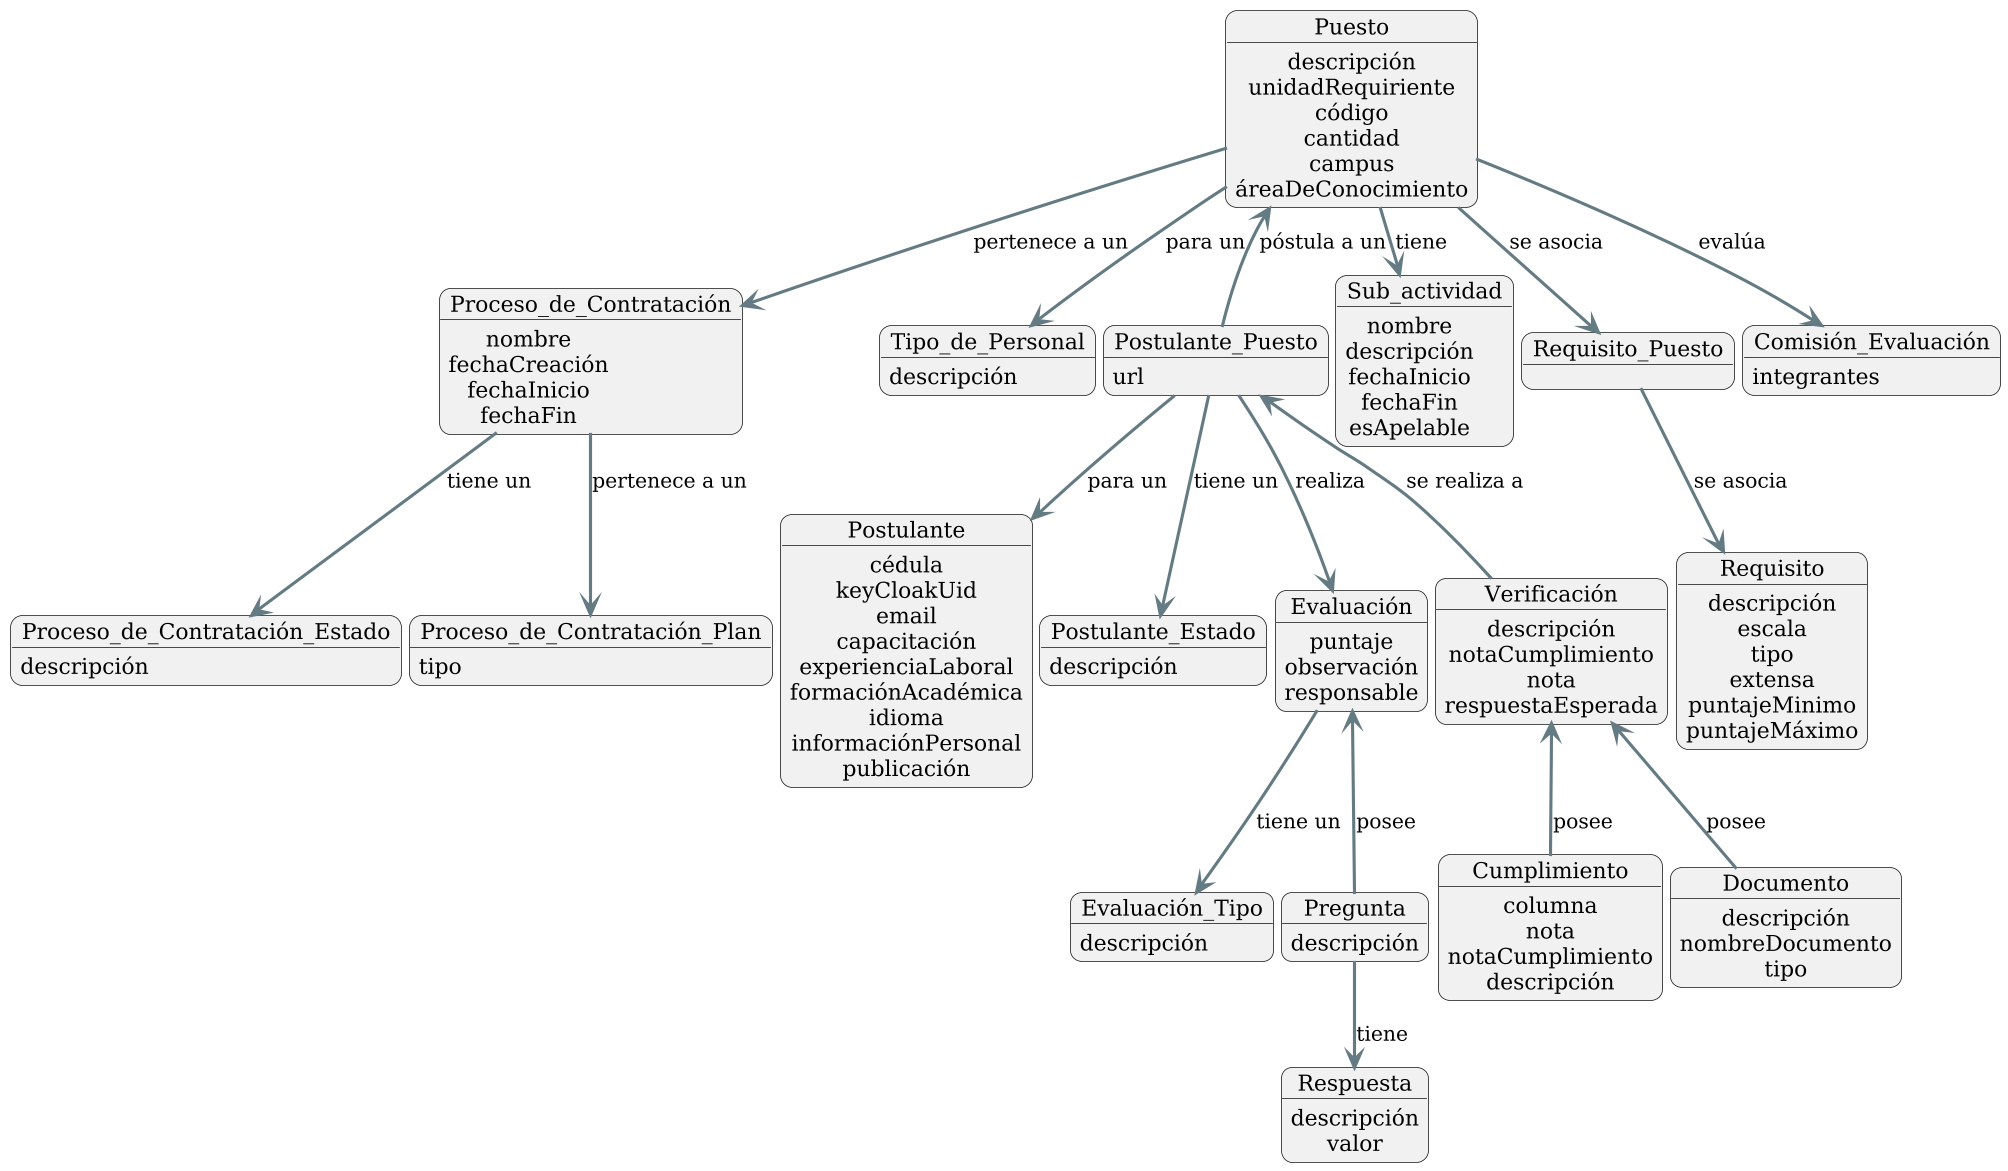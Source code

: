@startuml
!theme sunlust
skinparam backgroundColor #FFFFFF
skinparam NodeSep 5
skinparam RankSep 25
skinparam Padding 0
skinparam dpi 150

top to bottom direction

object Puesto {
  descripción
  unidadRequiriente
  código
  cantidad
  campus
  áreaDeConocimiento
}

object Proceso_de_Contratación {
  nombre
  fechaCreación
  fechaInicio
  fechaFin
}

object Proceso_de_Contratación_Estado {
  descripción
}

object Proceso_de_Contratación_Plan {
  tipo
}

object Tipo_de_Personal {
  descripción
}

object Postulante_Puesto {
  url
}

object Postulante {
  cédula
  keyCloakUid
  email
  capacitación
  experienciaLaboral
  formaciónAcadémica
  idioma
  informaciónPersonal
  publicación
}

object Postulante_Estado {
  descripción
}

object Evaluación {
  puntaje
  observación
  responsable
}

object Verificación {
  descripción
  notaCumplimiento
  nota
  respuestaEsperada
}

object Evaluación_Tipo {
  descripción
}

object Pregunta {
  descripción
}

object Respuesta {
  descripción
  valor
}

object Cumplimiento {
  columna
  nota
  notaCumplimiento
  descripción
}

object Documento {
  descripción
  nombreDocumento
  tipo
}

object Sub_actividad {
  nombre
  descripción
  fechaInicio
  fechaFin
  esApelable
}

object Requisito_Puesto

object Requisito {
  descripción
  escala
  tipo
  extensa
  puntajeMinimo
  puntajeMáximo
}

object Comisión_Evaluación {
  integrantes
}

Puesto --> Proceso_de_Contratación : pertenece a un
Proceso_de_Contratación --> Proceso_de_Contratación_Estado : tiene un
Proceso_de_Contratación --> Proceso_de_Contratación_Plan : pertenece a un
Puesto --> Tipo_de_Personal : para un
Puesto <-- Postulante_Puesto : póstula a un
Postulante_Puesto --> Postulante : para un
Postulante_Puesto --> Postulante_Estado : tiene un
Postulante_Puesto --> Evaluación : realiza
Postulante_Puesto <-- Verificación : se realiza a
Evaluación --> Evaluación_Tipo : tiene un
Evaluación <-- Pregunta : posee
Pregunta --> Respuesta : tiene
Verificación <-- Cumplimiento : posee
Verificación <-- Documento : posee
Puesto --> Sub_actividad : tiene
Puesto --> Requisito_Puesto : se asocia
Requisito_Puesto --> Requisito : se asocia
Puesto --> Comisión_Evaluación : evalúa

@enduml
